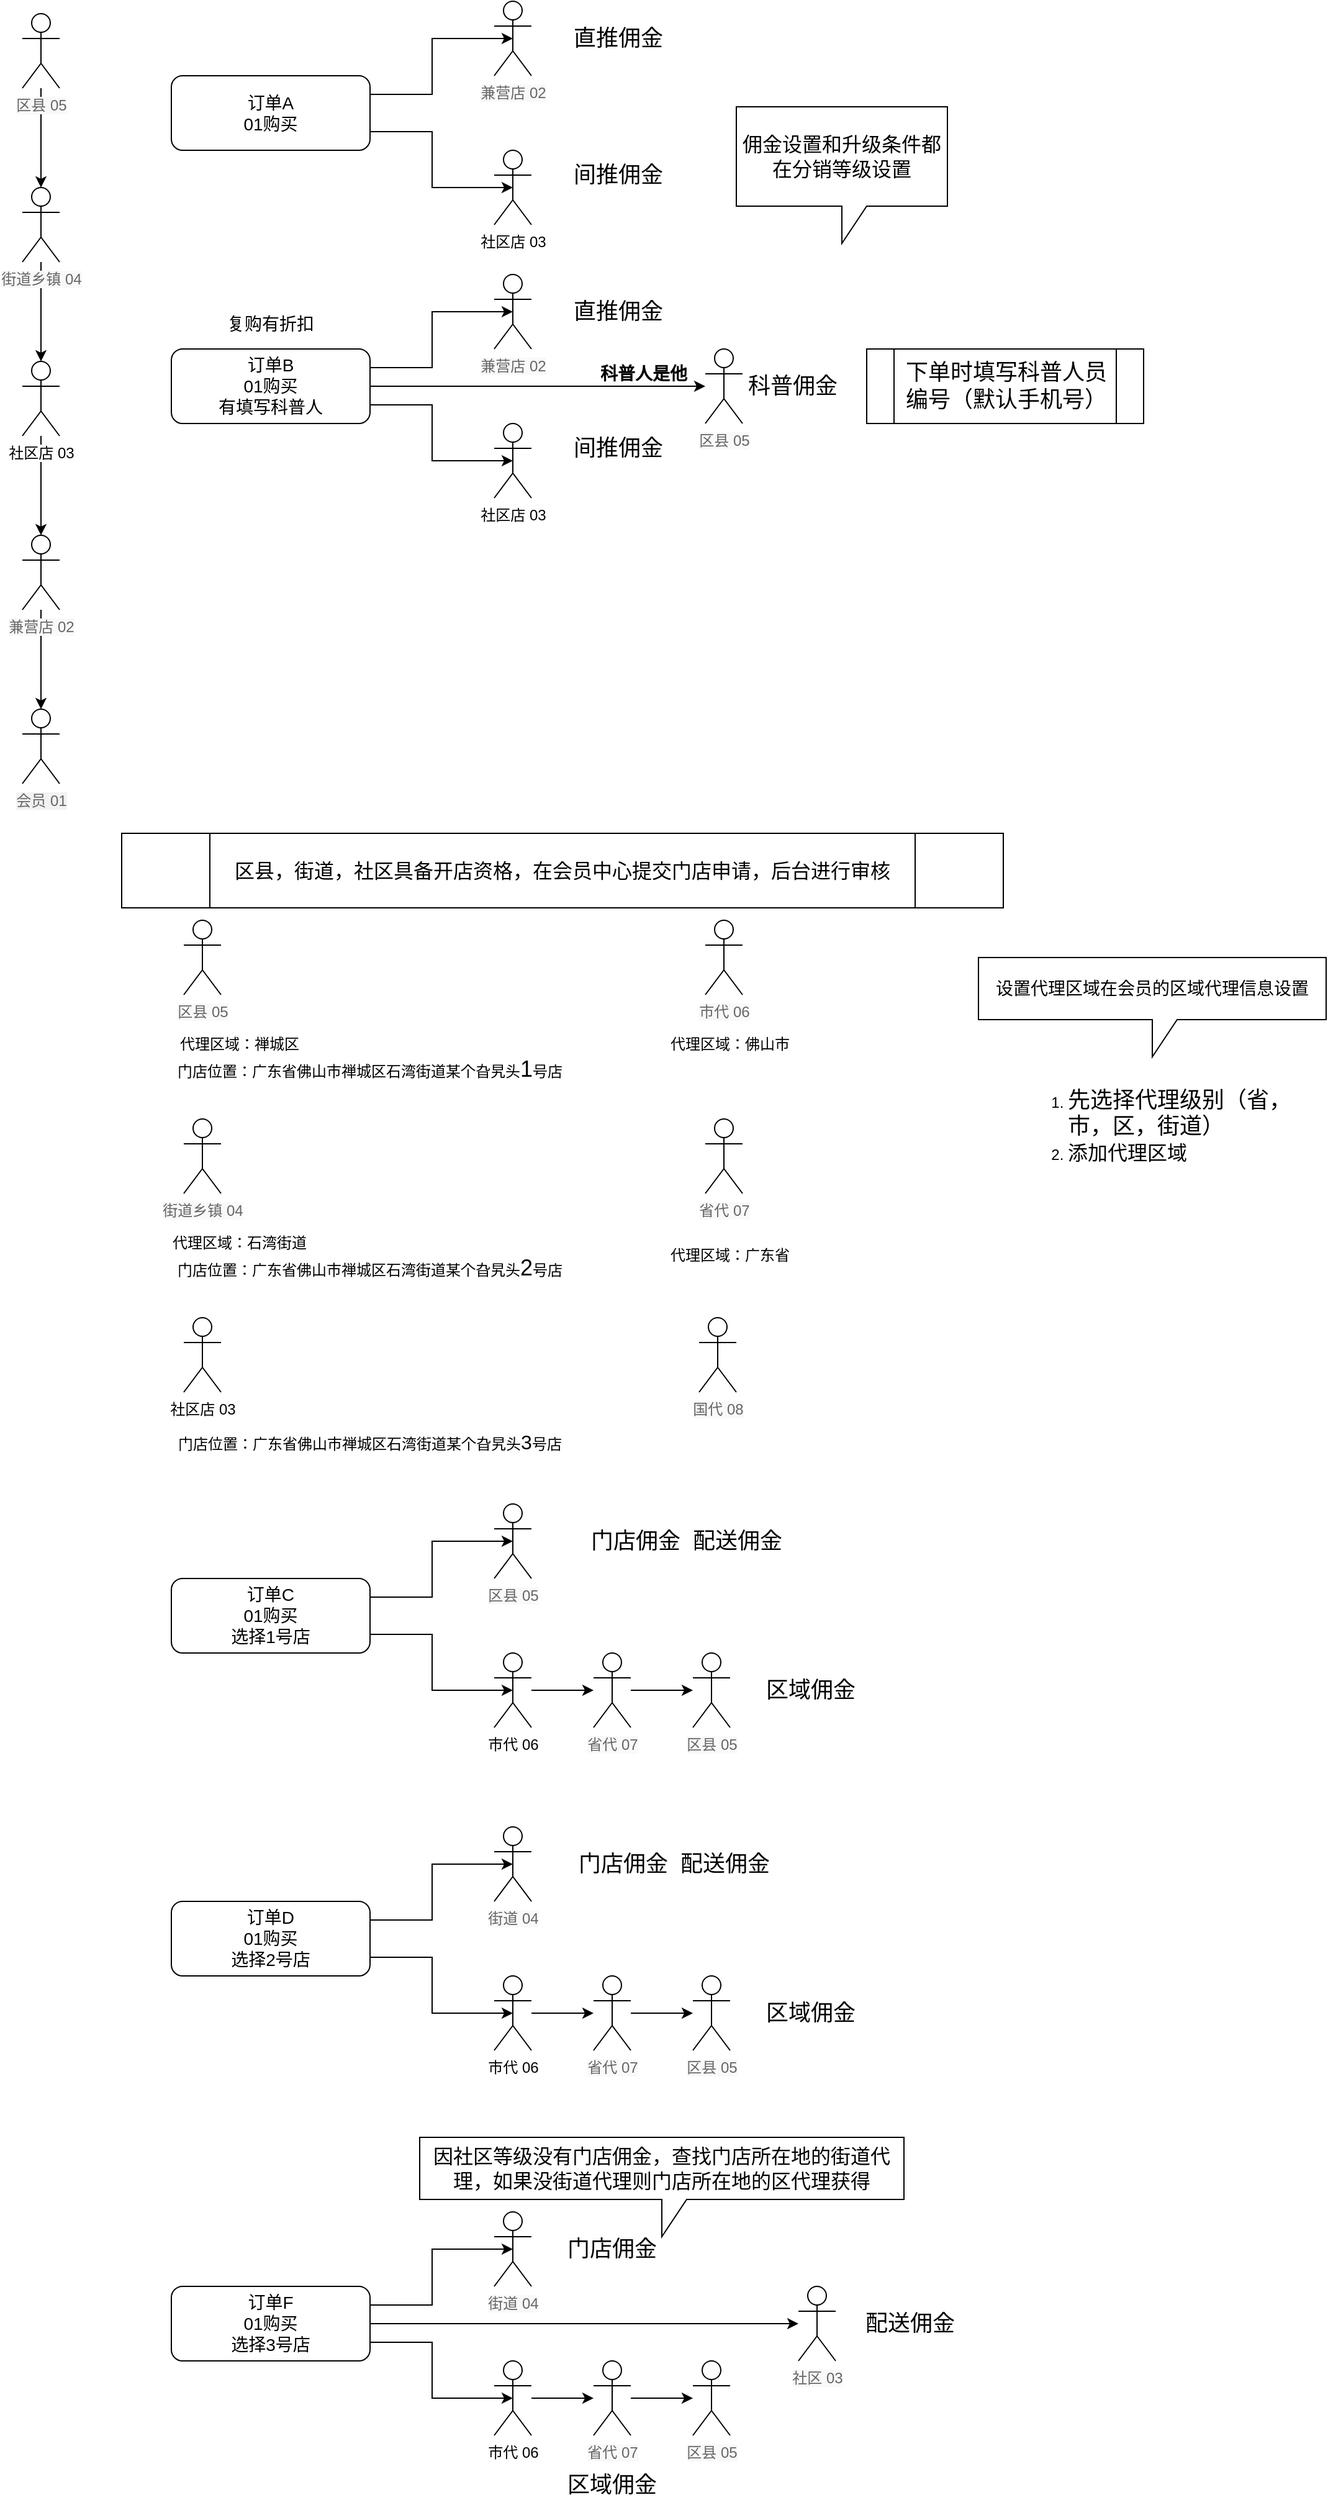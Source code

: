 <mxfile version="12.6.6" type="github"><diagram id="_YipPkewyBk34bMuq43o" name="Page-1"><mxGraphModel dx="1278" dy="548" grid="1" gridSize="10" guides="1" tooltips="1" connect="1" arrows="1" fold="1" page="1" pageScale="1" pageWidth="1654" pageHeight="2336" math="0" shadow="0"><root><mxCell id="0"/><mxCell id="1" parent="0"/><mxCell id="rCLYXN7DCDHgUodaoLz5-3" value="" style="edgeStyle=orthogonalEdgeStyle;rounded=0;orthogonalLoop=1;jettySize=auto;html=1;" edge="1" parent="1" source="rCLYXN7DCDHgUodaoLz5-1" target="rCLYXN7DCDHgUodaoLz5-2"><mxGeometry relative="1" as="geometry"/></mxCell><mxCell id="rCLYXN7DCDHgUodaoLz5-1" value="&lt;span style=&quot;color: rgb(102 , 102 , 102) ; background-color: rgb(249 , 249 , 249)&quot;&gt;区县 05&lt;/span&gt;" style="shape=umlActor;verticalLabelPosition=bottom;labelBackgroundColor=#ffffff;verticalAlign=top;html=1;outlineConnect=0;" vertex="1" parent="1"><mxGeometry x="80" y="60" width="30" height="60" as="geometry"/></mxCell><mxCell id="rCLYXN7DCDHgUodaoLz5-5" value="" style="edgeStyle=orthogonalEdgeStyle;rounded=0;orthogonalLoop=1;jettySize=auto;html=1;" edge="1" parent="1" source="rCLYXN7DCDHgUodaoLz5-2" target="rCLYXN7DCDHgUodaoLz5-4"><mxGeometry relative="1" as="geometry"/></mxCell><mxCell id="rCLYXN7DCDHgUodaoLz5-2" value="&lt;span style=&quot;color: rgb(102 , 102 , 102) ; background-color: rgb(249 , 249 , 249)&quot;&gt;街道乡镇 04&lt;/span&gt;" style="shape=umlActor;verticalLabelPosition=bottom;labelBackgroundColor=#ffffff;verticalAlign=top;html=1;outlineConnect=0;" vertex="1" parent="1"><mxGeometry x="80" y="200" width="30" height="60" as="geometry"/></mxCell><mxCell id="rCLYXN7DCDHgUodaoLz5-7" value="" style="edgeStyle=orthogonalEdgeStyle;rounded=0;orthogonalLoop=1;jettySize=auto;html=1;" edge="1" parent="1" source="rCLYXN7DCDHgUodaoLz5-4" target="rCLYXN7DCDHgUodaoLz5-6"><mxGeometry relative="1" as="geometry"/></mxCell><mxCell id="rCLYXN7DCDHgUodaoLz5-4" value="社区店 03" style="shape=umlActor;verticalLabelPosition=bottom;labelBackgroundColor=#ffffff;verticalAlign=top;html=1;outlineConnect=0;" vertex="1" parent="1"><mxGeometry x="80" y="340" width="30" height="60" as="geometry"/></mxCell><mxCell id="rCLYXN7DCDHgUodaoLz5-9" value="" style="edgeStyle=orthogonalEdgeStyle;rounded=0;orthogonalLoop=1;jettySize=auto;html=1;" edge="1" parent="1" source="rCLYXN7DCDHgUodaoLz5-6" target="rCLYXN7DCDHgUodaoLz5-8"><mxGeometry relative="1" as="geometry"/></mxCell><mxCell id="rCLYXN7DCDHgUodaoLz5-6" value="&lt;span style=&quot;color: rgb(102 , 102 , 102) ; background-color: rgb(249 , 249 , 249)&quot;&gt;兼营店 02&lt;/span&gt;" style="shape=umlActor;verticalLabelPosition=bottom;labelBackgroundColor=#ffffff;verticalAlign=top;html=1;outlineConnect=0;" vertex="1" parent="1"><mxGeometry x="80" y="480" width="30" height="60" as="geometry"/></mxCell><mxCell id="rCLYXN7DCDHgUodaoLz5-8" value="&lt;span style=&quot;color: rgb(102 , 102 , 102) ; background-color: rgb(242 , 242 , 242)&quot;&gt;会员 01&lt;/span&gt;" style="shape=umlActor;verticalLabelPosition=bottom;labelBackgroundColor=#ffffff;verticalAlign=top;html=1;outlineConnect=0;" vertex="1" parent="1"><mxGeometry x="80" y="620" width="30" height="60" as="geometry"/></mxCell><mxCell id="rCLYXN7DCDHgUodaoLz5-15" style="edgeStyle=orthogonalEdgeStyle;rounded=0;orthogonalLoop=1;jettySize=auto;html=1;exitX=1;exitY=0.25;exitDx=0;exitDy=0;entryX=0.5;entryY=0.5;entryDx=0;entryDy=0;entryPerimeter=0;" edge="1" parent="1" source="rCLYXN7DCDHgUodaoLz5-10" target="rCLYXN7DCDHgUodaoLz5-13"><mxGeometry relative="1" as="geometry"/></mxCell><mxCell id="rCLYXN7DCDHgUodaoLz5-17" style="edgeStyle=orthogonalEdgeStyle;rounded=0;orthogonalLoop=1;jettySize=auto;html=1;exitX=1;exitY=0.75;exitDx=0;exitDy=0;entryX=0.5;entryY=0.5;entryDx=0;entryDy=0;entryPerimeter=0;" edge="1" parent="1" source="rCLYXN7DCDHgUodaoLz5-10" target="rCLYXN7DCDHgUodaoLz5-14"><mxGeometry relative="1" as="geometry"><Array as="points"><mxPoint x="410" y="155"/><mxPoint x="410" y="200"/><mxPoint x="475" y="200"/></Array></mxGeometry></mxCell><mxCell id="rCLYXN7DCDHgUodaoLz5-10" value="&lt;font style=&quot;font-size: 14px&quot;&gt;订单A&lt;br&gt;01购买&lt;/font&gt;" style="rounded=1;whiteSpace=wrap;html=1;" vertex="1" parent="1"><mxGeometry x="200" y="110" width="160" height="60" as="geometry"/></mxCell><mxCell id="rCLYXN7DCDHgUodaoLz5-13" value="&lt;span style=&quot;color: rgb(102 , 102 , 102) ; background-color: rgb(249 , 249 , 249)&quot;&gt;兼营店 02&lt;/span&gt;" style="shape=umlActor;verticalLabelPosition=bottom;labelBackgroundColor=#ffffff;verticalAlign=top;html=1;outlineConnect=0;" vertex="1" parent="1"><mxGeometry x="460" y="50" width="30" height="60" as="geometry"/></mxCell><mxCell id="rCLYXN7DCDHgUodaoLz5-14" value="社区店 03" style="shape=umlActor;verticalLabelPosition=bottom;labelBackgroundColor=#ffffff;verticalAlign=top;html=1;outlineConnect=0;" vertex="1" parent="1"><mxGeometry x="460" y="170" width="30" height="60" as="geometry"/></mxCell><mxCell id="rCLYXN7DCDHgUodaoLz5-19" value="&lt;font style=&quot;font-size: 18px&quot;&gt;直推佣金&lt;/font&gt;" style="text;html=1;strokeColor=none;fillColor=none;align=center;verticalAlign=middle;whiteSpace=wrap;rounded=0;" vertex="1" parent="1"><mxGeometry x="520" y="70" width="80" height="20" as="geometry"/></mxCell><mxCell id="rCLYXN7DCDHgUodaoLz5-20" value="&lt;font style=&quot;font-size: 18px&quot;&gt;间推佣金&lt;/font&gt;" style="text;html=1;strokeColor=none;fillColor=none;align=center;verticalAlign=middle;whiteSpace=wrap;rounded=0;" vertex="1" parent="1"><mxGeometry x="520" y="180" width="80" height="20" as="geometry"/></mxCell><mxCell id="rCLYXN7DCDHgUodaoLz5-21" style="edgeStyle=orthogonalEdgeStyle;rounded=0;orthogonalLoop=1;jettySize=auto;html=1;exitX=1;exitY=0.25;exitDx=0;exitDy=0;entryX=0.5;entryY=0.5;entryDx=0;entryDy=0;entryPerimeter=0;" edge="1" parent="1" source="rCLYXN7DCDHgUodaoLz5-23" target="rCLYXN7DCDHgUodaoLz5-24"><mxGeometry relative="1" as="geometry"/></mxCell><mxCell id="rCLYXN7DCDHgUodaoLz5-22" style="edgeStyle=orthogonalEdgeStyle;rounded=0;orthogonalLoop=1;jettySize=auto;html=1;exitX=1;exitY=0.75;exitDx=0;exitDy=0;entryX=0.5;entryY=0.5;entryDx=0;entryDy=0;entryPerimeter=0;" edge="1" parent="1" source="rCLYXN7DCDHgUodaoLz5-23" target="rCLYXN7DCDHgUodaoLz5-25"><mxGeometry relative="1" as="geometry"><Array as="points"><mxPoint x="410" y="375"/><mxPoint x="410" y="420"/><mxPoint x="475" y="420"/></Array></mxGeometry></mxCell><mxCell id="rCLYXN7DCDHgUodaoLz5-29" style="edgeStyle=orthogonalEdgeStyle;rounded=0;orthogonalLoop=1;jettySize=auto;html=1;exitX=1;exitY=0.5;exitDx=0;exitDy=0;" edge="1" parent="1" source="rCLYXN7DCDHgUodaoLz5-23" target="rCLYXN7DCDHgUodaoLz5-28"><mxGeometry relative="1" as="geometry"/></mxCell><mxCell id="rCLYXN7DCDHgUodaoLz5-30" value="&lt;font style=&quot;font-size: 14px&quot;&gt;&lt;b&gt;科普人是他&lt;/b&gt;&lt;/font&gt;" style="text;html=1;align=center;verticalAlign=middle;resizable=0;points=[];labelBackgroundColor=#ffffff;" vertex="1" connectable="0" parent="rCLYXN7DCDHgUodaoLz5-29"><mxGeometry x="0.123" y="-2" relative="1" as="geometry"><mxPoint x="68" y="-12" as="offset"/></mxGeometry></mxCell><mxCell id="rCLYXN7DCDHgUodaoLz5-23" value="&lt;font style=&quot;font-size: 14px&quot;&gt;订单B&lt;br&gt;01购买&lt;br&gt;有填写科普人&lt;/font&gt;" style="rounded=1;whiteSpace=wrap;html=1;" vertex="1" parent="1"><mxGeometry x="200" y="330" width="160" height="60" as="geometry"/></mxCell><mxCell id="rCLYXN7DCDHgUodaoLz5-24" value="&lt;span style=&quot;color: rgb(102 , 102 , 102) ; background-color: rgb(249 , 249 , 249)&quot;&gt;兼营店 02&lt;/span&gt;" style="shape=umlActor;verticalLabelPosition=bottom;labelBackgroundColor=#ffffff;verticalAlign=top;html=1;outlineConnect=0;" vertex="1" parent="1"><mxGeometry x="460" y="270" width="30" height="60" as="geometry"/></mxCell><mxCell id="rCLYXN7DCDHgUodaoLz5-25" value="社区店 03" style="shape=umlActor;verticalLabelPosition=bottom;labelBackgroundColor=#ffffff;verticalAlign=top;html=1;outlineConnect=0;" vertex="1" parent="1"><mxGeometry x="460" y="390" width="30" height="60" as="geometry"/></mxCell><mxCell id="rCLYXN7DCDHgUodaoLz5-26" value="&lt;font style=&quot;font-size: 18px&quot;&gt;直推佣金&lt;/font&gt;" style="text;html=1;strokeColor=none;fillColor=none;align=center;verticalAlign=middle;whiteSpace=wrap;rounded=0;" vertex="1" parent="1"><mxGeometry x="520" y="290" width="80" height="20" as="geometry"/></mxCell><mxCell id="rCLYXN7DCDHgUodaoLz5-27" value="&lt;font style=&quot;font-size: 18px&quot;&gt;间推佣金&lt;/font&gt;" style="text;html=1;strokeColor=none;fillColor=none;align=center;verticalAlign=middle;whiteSpace=wrap;rounded=0;" vertex="1" parent="1"><mxGeometry x="520" y="400" width="80" height="20" as="geometry"/></mxCell><mxCell id="rCLYXN7DCDHgUodaoLz5-28" value="&lt;span style=&quot;color: rgb(102 , 102 , 102) ; background-color: rgb(249 , 249 , 249)&quot;&gt;区县 05&lt;/span&gt;" style="shape=umlActor;verticalLabelPosition=bottom;labelBackgroundColor=#ffffff;verticalAlign=top;html=1;outlineConnect=0;" vertex="1" parent="1"><mxGeometry x="630" y="330" width="30" height="60" as="geometry"/></mxCell><mxCell id="rCLYXN7DCDHgUodaoLz5-31" value="&lt;font style=&quot;font-size: 18px&quot;&gt;科普佣金&lt;/font&gt;" style="text;html=1;align=center;verticalAlign=middle;resizable=0;points=[];autosize=1;" vertex="1" parent="1"><mxGeometry x="655" y="350" width="90" height="20" as="geometry"/></mxCell><mxCell id="rCLYXN7DCDHgUodaoLz5-34" value="&lt;font style=&quot;font-size: 14px&quot;&gt;复购有折扣&lt;/font&gt;" style="text;html=1;strokeColor=none;fillColor=none;align=center;verticalAlign=middle;whiteSpace=wrap;rounded=0;" vertex="1" parent="1"><mxGeometry x="240" y="300" width="80" height="20" as="geometry"/></mxCell><mxCell id="rCLYXN7DCDHgUodaoLz5-37" value="&lt;span style=&quot;color: rgb(102 , 102 , 102) ; background-color: rgb(249 , 249 , 249)&quot;&gt;区县 05&lt;/span&gt;" style="shape=umlActor;verticalLabelPosition=bottom;labelBackgroundColor=#ffffff;verticalAlign=top;html=1;outlineConnect=0;" vertex="1" parent="1"><mxGeometry x="210" y="790" width="30" height="60" as="geometry"/></mxCell><mxCell id="rCLYXN7DCDHgUodaoLz5-38" value="&lt;span style=&quot;color: rgb(102 , 102 , 102) ; background-color: rgb(249 , 249 , 249)&quot;&gt;街道乡镇 04&lt;/span&gt;" style="shape=umlActor;verticalLabelPosition=bottom;labelBackgroundColor=#ffffff;verticalAlign=top;html=1;outlineConnect=0;" vertex="1" parent="1"><mxGeometry x="210" y="950" width="30" height="60" as="geometry"/></mxCell><mxCell id="rCLYXN7DCDHgUodaoLz5-39" value="社区店 03" style="shape=umlActor;verticalLabelPosition=bottom;labelBackgroundColor=#ffffff;verticalAlign=top;html=1;outlineConnect=0;" vertex="1" parent="1"><mxGeometry x="210" y="1110" width="30" height="60" as="geometry"/></mxCell><mxCell id="rCLYXN7DCDHgUodaoLz5-41" value="&lt;span style=&quot;font-size: 18px ; white-space: normal&quot;&gt;下单时填写&lt;/span&gt;&lt;span style=&quot;font-size: 18px ; white-space: normal&quot;&gt;科普人员编号（默认手机号）&lt;/span&gt;" style="shape=process;whiteSpace=wrap;html=1;backgroundOutline=1;" vertex="1" parent="1"><mxGeometry x="760" y="330" width="223" height="60" as="geometry"/></mxCell><mxCell id="rCLYXN7DCDHgUodaoLz5-42" value="&lt;font size=&quot;3&quot;&gt;区县，街道，社区具备开店资格，在会员中心提交门店申请，后台进行审核&lt;/font&gt;" style="shape=process;whiteSpace=wrap;html=1;backgroundOutline=1;" vertex="1" parent="1"><mxGeometry x="160" y="720" width="710" height="60" as="geometry"/></mxCell><mxCell id="rCLYXN7DCDHgUodaoLz5-45" value="&lt;font style=&quot;font-size: 14px&quot;&gt;设置代理区域在会员的区域代理信息设置&lt;/font&gt;" style="shape=callout;whiteSpace=wrap;html=1;perimeter=calloutPerimeter;" vertex="1" parent="1"><mxGeometry x="850" y="820" width="280" height="80" as="geometry"/></mxCell><mxCell id="rCLYXN7DCDHgUodaoLz5-48" value="&lt;ol&gt;&lt;li&gt;&lt;font style=&quot;font-size: 18px&quot;&gt;先选择代理级别（省，市，区，街道）&lt;/font&gt;&lt;/li&gt;&lt;li&gt;&lt;font size=&quot;3&quot;&gt;添加代理区域&lt;/font&gt;&lt;/li&gt;&lt;/ol&gt;" style="text;strokeColor=none;fillColor=none;html=1;whiteSpace=wrap;verticalAlign=middle;overflow=hidden;" vertex="1" parent="1"><mxGeometry x="880" y="910" width="240" height="80" as="geometry"/></mxCell><mxCell id="rCLYXN7DCDHgUodaoLz5-49" value="&lt;font size=&quot;3&quot;&gt;佣金设置和升级条件都在分销等级设置&lt;/font&gt;" style="shape=callout;whiteSpace=wrap;html=1;perimeter=calloutPerimeter;" vertex="1" parent="1"><mxGeometry x="655" y="135" width="170" height="110" as="geometry"/></mxCell><mxCell id="rCLYXN7DCDHgUodaoLz5-50" value="代理区域：禅城区" style="text;html=1;strokeColor=none;fillColor=none;align=center;verticalAlign=middle;whiteSpace=wrap;rounded=0;" vertex="1" parent="1"><mxGeometry x="200" y="880" width="110" height="20" as="geometry"/></mxCell><mxCell id="rCLYXN7DCDHgUodaoLz5-51" value="代理区域：石湾街道" style="text;html=1;strokeColor=none;fillColor=none;align=center;verticalAlign=middle;whiteSpace=wrap;rounded=0;" vertex="1" parent="1"><mxGeometry x="200" y="1040" width="110" height="20" as="geometry"/></mxCell><mxCell id="rCLYXN7DCDHgUodaoLz5-52" value="门店位置：广东省佛山市禅城区石湾街道某个旮旯头&lt;font style=&quot;font-size: 18px&quot;&gt;1&lt;/font&gt;号店" style="text;html=1;strokeColor=none;fillColor=none;align=center;verticalAlign=middle;whiteSpace=wrap;rounded=0;" vertex="1" parent="1"><mxGeometry x="200" y="900" width="320" height="20" as="geometry"/></mxCell><mxCell id="rCLYXN7DCDHgUodaoLz5-54" value="门店位置：广东省佛山市禅城区石湾街道某个旮旯头&lt;font style=&quot;font-size: 18px&quot;&gt;2&lt;/font&gt;号店" style="text;html=1;strokeColor=none;fillColor=none;align=center;verticalAlign=middle;whiteSpace=wrap;rounded=0;" vertex="1" parent="1"><mxGeometry x="200" y="1060" width="320" height="20" as="geometry"/></mxCell><mxCell id="rCLYXN7DCDHgUodaoLz5-55" value="门店位置：广东省佛山市禅城区石湾街道某个旮旯头&lt;font size=&quot;3&quot;&gt;3&lt;/font&gt;号店" style="text;html=1;strokeColor=none;fillColor=none;align=center;verticalAlign=middle;whiteSpace=wrap;rounded=0;" vertex="1" parent="1"><mxGeometry x="200" y="1200" width="320" height="20" as="geometry"/></mxCell><mxCell id="rCLYXN7DCDHgUodaoLz5-56" value="&lt;span style=&quot;color: rgb(102 , 102 , 102) ; background-color: rgb(249 , 249 , 249)&quot;&gt;市代 06&lt;/span&gt;" style="shape=umlActor;verticalLabelPosition=bottom;labelBackgroundColor=#ffffff;verticalAlign=top;html=1;outlineConnect=0;" vertex="1" parent="1"><mxGeometry x="630" y="790" width="30" height="60" as="geometry"/></mxCell><mxCell id="rCLYXN7DCDHgUodaoLz5-60" value="&lt;font color=&quot;#666666&quot;&gt;&lt;span style=&quot;background-color: rgb(249 , 249 , 249)&quot;&gt;省代 07&lt;/span&gt;&lt;/font&gt;" style="shape=umlActor;verticalLabelPosition=bottom;labelBackgroundColor=#ffffff;verticalAlign=top;html=1;outlineConnect=0;" vertex="1" parent="1"><mxGeometry x="630" y="950" width="30" height="60" as="geometry"/></mxCell><mxCell id="rCLYXN7DCDHgUodaoLz5-62" value="代理区域：佛山市" style="text;html=1;strokeColor=none;fillColor=none;align=center;verticalAlign=middle;whiteSpace=wrap;rounded=0;" vertex="1" parent="1"><mxGeometry x="595" y="880" width="110" height="20" as="geometry"/></mxCell><mxCell id="rCLYXN7DCDHgUodaoLz5-63" value="代理区域：广东省" style="text;html=1;strokeColor=none;fillColor=none;align=center;verticalAlign=middle;whiteSpace=wrap;rounded=0;" vertex="1" parent="1"><mxGeometry x="595" y="1050" width="110" height="20" as="geometry"/></mxCell><mxCell id="rCLYXN7DCDHgUodaoLz5-64" style="edgeStyle=orthogonalEdgeStyle;rounded=0;orthogonalLoop=1;jettySize=auto;html=1;exitX=1;exitY=0.25;exitDx=0;exitDy=0;entryX=0.5;entryY=0.5;entryDx=0;entryDy=0;entryPerimeter=0;" edge="1" parent="1" source="rCLYXN7DCDHgUodaoLz5-68" target="rCLYXN7DCDHgUodaoLz5-69"><mxGeometry relative="1" as="geometry"/></mxCell><mxCell id="rCLYXN7DCDHgUodaoLz5-65" style="edgeStyle=orthogonalEdgeStyle;rounded=0;orthogonalLoop=1;jettySize=auto;html=1;exitX=1;exitY=0.75;exitDx=0;exitDy=0;entryX=0.5;entryY=0.5;entryDx=0;entryDy=0;entryPerimeter=0;" edge="1" parent="1" source="rCLYXN7DCDHgUodaoLz5-68" target="rCLYXN7DCDHgUodaoLz5-70"><mxGeometry relative="1" as="geometry"><Array as="points"><mxPoint x="410" y="1365"/><mxPoint x="410" y="1410"/><mxPoint x="475" y="1410"/></Array></mxGeometry></mxCell><mxCell id="rCLYXN7DCDHgUodaoLz5-68" value="&lt;font style=&quot;font-size: 14px&quot;&gt;订单C&lt;br&gt;01购买&lt;br&gt;选择1号店&lt;br&gt;&lt;/font&gt;" style="rounded=1;whiteSpace=wrap;html=1;" vertex="1" parent="1"><mxGeometry x="200" y="1320" width="160" height="60" as="geometry"/></mxCell><mxCell id="rCLYXN7DCDHgUodaoLz5-69" value="&lt;span style=&quot;color: rgb(102 , 102 , 102) ; background-color: rgb(249 , 249 , 249)&quot;&gt;区县 05&lt;/span&gt;" style="shape=umlActor;verticalLabelPosition=bottom;labelBackgroundColor=#ffffff;verticalAlign=top;html=1;outlineConnect=0;" vertex="1" parent="1"><mxGeometry x="460" y="1260" width="30" height="60" as="geometry"/></mxCell><mxCell id="rCLYXN7DCDHgUodaoLz5-82" value="" style="edgeStyle=orthogonalEdgeStyle;rounded=0;orthogonalLoop=1;jettySize=auto;html=1;" edge="1" parent="1" source="rCLYXN7DCDHgUodaoLz5-70" target="rCLYXN7DCDHgUodaoLz5-73"><mxGeometry relative="1" as="geometry"/></mxCell><mxCell id="rCLYXN7DCDHgUodaoLz5-70" value="市代 06" style="shape=umlActor;verticalLabelPosition=bottom;labelBackgroundColor=#ffffff;verticalAlign=top;html=1;outlineConnect=0;" vertex="1" parent="1"><mxGeometry x="460" y="1380" width="30" height="60" as="geometry"/></mxCell><mxCell id="rCLYXN7DCDHgUodaoLz5-71" value="&lt;span style=&quot;font-size: 18px&quot;&gt;门店佣金&amp;nbsp; 配送佣金&lt;/span&gt;" style="text;html=1;strokeColor=none;fillColor=none;align=center;verticalAlign=middle;whiteSpace=wrap;rounded=0;" vertex="1" parent="1"><mxGeometry x="520" y="1280" width="190" height="20" as="geometry"/></mxCell><mxCell id="rCLYXN7DCDHgUodaoLz5-84" value="" style="edgeStyle=orthogonalEdgeStyle;rounded=0;orthogonalLoop=1;jettySize=auto;html=1;" edge="1" parent="1" source="rCLYXN7DCDHgUodaoLz5-73" target="rCLYXN7DCDHgUodaoLz5-83"><mxGeometry relative="1" as="geometry"/></mxCell><mxCell id="rCLYXN7DCDHgUodaoLz5-73" value="&lt;font color=&quot;#666666&quot;&gt;&lt;span style=&quot;background-color: rgb(249 , 249 , 249)&quot;&gt;省代 07&lt;/span&gt;&lt;/font&gt;" style="shape=umlActor;verticalLabelPosition=bottom;labelBackgroundColor=#ffffff;verticalAlign=top;html=1;outlineConnect=0;" vertex="1" parent="1"><mxGeometry x="540" y="1380" width="30" height="60" as="geometry"/></mxCell><mxCell id="rCLYXN7DCDHgUodaoLz5-79" value="&lt;span style=&quot;font-size: 18px&quot;&gt;区域佣金&lt;/span&gt;" style="text;html=1;strokeColor=none;fillColor=none;align=center;verticalAlign=middle;whiteSpace=wrap;rounded=0;" vertex="1" parent="1"><mxGeometry x="670" y="1400" width="90" height="20" as="geometry"/></mxCell><mxCell id="rCLYXN7DCDHgUodaoLz5-80" value="&lt;font color=&quot;#666666&quot;&gt;&lt;span style=&quot;background-color: rgb(249 , 249 , 249)&quot;&gt;国代 08&lt;/span&gt;&lt;/font&gt;" style="shape=umlActor;verticalLabelPosition=bottom;labelBackgroundColor=#ffffff;verticalAlign=top;html=1;outlineConnect=0;" vertex="1" parent="1"><mxGeometry x="625" y="1110" width="30" height="60" as="geometry"/></mxCell><mxCell id="rCLYXN7DCDHgUodaoLz5-83" value="&lt;span style=&quot;color: rgb(102 , 102 , 102) ; background-color: rgb(249 , 249 , 249)&quot;&gt;区县 05&lt;/span&gt;" style="shape=umlActor;verticalLabelPosition=bottom;labelBackgroundColor=#ffffff;verticalAlign=top;html=1;outlineConnect=0;" vertex="1" parent="1"><mxGeometry x="620" y="1380" width="30" height="60" as="geometry"/></mxCell><mxCell id="rCLYXN7DCDHgUodaoLz5-87" style="edgeStyle=orthogonalEdgeStyle;rounded=0;orthogonalLoop=1;jettySize=auto;html=1;exitX=1;exitY=0.25;exitDx=0;exitDy=0;entryX=0.5;entryY=0.5;entryDx=0;entryDy=0;entryPerimeter=0;" edge="1" parent="1" source="rCLYXN7DCDHgUodaoLz5-89" target="rCLYXN7DCDHgUodaoLz5-90"><mxGeometry relative="1" as="geometry"/></mxCell><mxCell id="rCLYXN7DCDHgUodaoLz5-88" style="edgeStyle=orthogonalEdgeStyle;rounded=0;orthogonalLoop=1;jettySize=auto;html=1;exitX=1;exitY=0.75;exitDx=0;exitDy=0;entryX=0.5;entryY=0.5;entryDx=0;entryDy=0;entryPerimeter=0;" edge="1" parent="1" source="rCLYXN7DCDHgUodaoLz5-89" target="rCLYXN7DCDHgUodaoLz5-92"><mxGeometry relative="1" as="geometry"><Array as="points"><mxPoint x="410" y="1625"/><mxPoint x="410" y="1670"/><mxPoint x="475" y="1670"/></Array></mxGeometry></mxCell><mxCell id="rCLYXN7DCDHgUodaoLz5-89" value="&lt;font style=&quot;font-size: 14px&quot;&gt;订单D&lt;br&gt;01购买&lt;br&gt;选择2号店&lt;br&gt;&lt;/font&gt;" style="rounded=1;whiteSpace=wrap;html=1;" vertex="1" parent="1"><mxGeometry x="200" y="1580" width="160" height="60" as="geometry"/></mxCell><mxCell id="rCLYXN7DCDHgUodaoLz5-90" value="&lt;span style=&quot;color: rgb(102 , 102 , 102) ; background-color: rgb(249 , 249 , 249)&quot;&gt;街道 04&lt;/span&gt;" style="shape=umlActor;verticalLabelPosition=bottom;labelBackgroundColor=#ffffff;verticalAlign=top;html=1;outlineConnect=0;" vertex="1" parent="1"><mxGeometry x="460" y="1520" width="30" height="60" as="geometry"/></mxCell><mxCell id="rCLYXN7DCDHgUodaoLz5-91" value="" style="edgeStyle=orthogonalEdgeStyle;rounded=0;orthogonalLoop=1;jettySize=auto;html=1;" edge="1" parent="1" source="rCLYXN7DCDHgUodaoLz5-92" target="rCLYXN7DCDHgUodaoLz5-95"><mxGeometry relative="1" as="geometry"/></mxCell><mxCell id="rCLYXN7DCDHgUodaoLz5-92" value="市代 06" style="shape=umlActor;verticalLabelPosition=bottom;labelBackgroundColor=#ffffff;verticalAlign=top;html=1;outlineConnect=0;" vertex="1" parent="1"><mxGeometry x="460" y="1640" width="30" height="60" as="geometry"/></mxCell><mxCell id="rCLYXN7DCDHgUodaoLz5-93" value="&lt;span style=&quot;font-size: 18px&quot;&gt;门店佣金&amp;nbsp; 配送佣金&lt;/span&gt;" style="text;html=1;strokeColor=none;fillColor=none;align=center;verticalAlign=middle;whiteSpace=wrap;rounded=0;" vertex="1" parent="1"><mxGeometry x="510" y="1540" width="190" height="20" as="geometry"/></mxCell><mxCell id="rCLYXN7DCDHgUodaoLz5-94" value="" style="edgeStyle=orthogonalEdgeStyle;rounded=0;orthogonalLoop=1;jettySize=auto;html=1;" edge="1" parent="1" source="rCLYXN7DCDHgUodaoLz5-95" target="rCLYXN7DCDHgUodaoLz5-97"><mxGeometry relative="1" as="geometry"/></mxCell><mxCell id="rCLYXN7DCDHgUodaoLz5-95" value="&lt;font color=&quot;#666666&quot;&gt;&lt;span style=&quot;background-color: rgb(249 , 249 , 249)&quot;&gt;省代 07&lt;/span&gt;&lt;/font&gt;" style="shape=umlActor;verticalLabelPosition=bottom;labelBackgroundColor=#ffffff;verticalAlign=top;html=1;outlineConnect=0;" vertex="1" parent="1"><mxGeometry x="540" y="1640" width="30" height="60" as="geometry"/></mxCell><mxCell id="rCLYXN7DCDHgUodaoLz5-96" value="&lt;span style=&quot;font-size: 18px&quot;&gt;区域佣金&lt;/span&gt;" style="text;html=1;strokeColor=none;fillColor=none;align=center;verticalAlign=middle;whiteSpace=wrap;rounded=0;" vertex="1" parent="1"><mxGeometry x="670" y="1660" width="90" height="20" as="geometry"/></mxCell><mxCell id="rCLYXN7DCDHgUodaoLz5-97" value="&lt;span style=&quot;color: rgb(102 , 102 , 102) ; background-color: rgb(249 , 249 , 249)&quot;&gt;区县 05&lt;/span&gt;" style="shape=umlActor;verticalLabelPosition=bottom;labelBackgroundColor=#ffffff;verticalAlign=top;html=1;outlineConnect=0;" vertex="1" parent="1"><mxGeometry x="620" y="1640" width="30" height="60" as="geometry"/></mxCell><mxCell id="rCLYXN7DCDHgUodaoLz5-98" style="edgeStyle=orthogonalEdgeStyle;rounded=0;orthogonalLoop=1;jettySize=auto;html=1;exitX=1;exitY=0.25;exitDx=0;exitDy=0;entryX=0.5;entryY=0.5;entryDx=0;entryDy=0;entryPerimeter=0;" edge="1" parent="1" source="rCLYXN7DCDHgUodaoLz5-100" target="rCLYXN7DCDHgUodaoLz5-101"><mxGeometry relative="1" as="geometry"/></mxCell><mxCell id="rCLYXN7DCDHgUodaoLz5-99" style="edgeStyle=orthogonalEdgeStyle;rounded=0;orthogonalLoop=1;jettySize=auto;html=1;exitX=1;exitY=0.75;exitDx=0;exitDy=0;entryX=0.5;entryY=0.5;entryDx=0;entryDy=0;entryPerimeter=0;" edge="1" parent="1" source="rCLYXN7DCDHgUodaoLz5-100" target="rCLYXN7DCDHgUodaoLz5-103"><mxGeometry relative="1" as="geometry"><Array as="points"><mxPoint x="410" y="1935"/><mxPoint x="410" y="1980"/><mxPoint x="475" y="1980"/></Array></mxGeometry></mxCell><mxCell id="rCLYXN7DCDHgUodaoLz5-110" style="edgeStyle=orthogonalEdgeStyle;rounded=0;orthogonalLoop=1;jettySize=auto;html=1;exitX=1;exitY=0.5;exitDx=0;exitDy=0;" edge="1" parent="1" source="rCLYXN7DCDHgUodaoLz5-100" target="rCLYXN7DCDHgUodaoLz5-109"><mxGeometry relative="1" as="geometry"/></mxCell><mxCell id="rCLYXN7DCDHgUodaoLz5-100" value="&lt;font style=&quot;font-size: 14px&quot;&gt;订单F&lt;br&gt;01购买&lt;br&gt;选择3号店&lt;br&gt;&lt;/font&gt;" style="rounded=1;whiteSpace=wrap;html=1;" vertex="1" parent="1"><mxGeometry x="200" y="1890" width="160" height="60" as="geometry"/></mxCell><mxCell id="rCLYXN7DCDHgUodaoLz5-101" value="&lt;span style=&quot;color: rgb(102 , 102 , 102) ; background-color: rgb(249 , 249 , 249)&quot;&gt;街道 04&lt;/span&gt;" style="shape=umlActor;verticalLabelPosition=bottom;labelBackgroundColor=#ffffff;verticalAlign=top;html=1;outlineConnect=0;" vertex="1" parent="1"><mxGeometry x="460" y="1830" width="30" height="60" as="geometry"/></mxCell><mxCell id="rCLYXN7DCDHgUodaoLz5-102" value="" style="edgeStyle=orthogonalEdgeStyle;rounded=0;orthogonalLoop=1;jettySize=auto;html=1;" edge="1" parent="1" source="rCLYXN7DCDHgUodaoLz5-103" target="rCLYXN7DCDHgUodaoLz5-106"><mxGeometry relative="1" as="geometry"/></mxCell><mxCell id="rCLYXN7DCDHgUodaoLz5-103" value="市代 06" style="shape=umlActor;verticalLabelPosition=bottom;labelBackgroundColor=#ffffff;verticalAlign=top;html=1;outlineConnect=0;" vertex="1" parent="1"><mxGeometry x="460" y="1950" width="30" height="60" as="geometry"/></mxCell><mxCell id="rCLYXN7DCDHgUodaoLz5-104" value="&lt;span style=&quot;font-size: 18px&quot;&gt;门店佣金&lt;/span&gt;" style="text;html=1;strokeColor=none;fillColor=none;align=center;verticalAlign=middle;whiteSpace=wrap;rounded=0;" vertex="1" parent="1"><mxGeometry x="510" y="1850" width="90" height="20" as="geometry"/></mxCell><mxCell id="rCLYXN7DCDHgUodaoLz5-105" value="" style="edgeStyle=orthogonalEdgeStyle;rounded=0;orthogonalLoop=1;jettySize=auto;html=1;" edge="1" parent="1" source="rCLYXN7DCDHgUodaoLz5-106" target="rCLYXN7DCDHgUodaoLz5-108"><mxGeometry relative="1" as="geometry"/></mxCell><mxCell id="rCLYXN7DCDHgUodaoLz5-106" value="&lt;font color=&quot;#666666&quot;&gt;&lt;span style=&quot;background-color: rgb(249 , 249 , 249)&quot;&gt;省代 07&lt;/span&gt;&lt;/font&gt;" style="shape=umlActor;verticalLabelPosition=bottom;labelBackgroundColor=#ffffff;verticalAlign=top;html=1;outlineConnect=0;" vertex="1" parent="1"><mxGeometry x="540" y="1950" width="30" height="60" as="geometry"/></mxCell><mxCell id="rCLYXN7DCDHgUodaoLz5-107" value="&lt;span style=&quot;font-size: 18px&quot;&gt;区域佣金&lt;/span&gt;" style="text;html=1;strokeColor=none;fillColor=none;align=center;verticalAlign=middle;whiteSpace=wrap;rounded=0;" vertex="1" parent="1"><mxGeometry x="510" y="2040" width="90" height="20" as="geometry"/></mxCell><mxCell id="rCLYXN7DCDHgUodaoLz5-108" value="&lt;span style=&quot;color: rgb(102 , 102 , 102) ; background-color: rgb(249 , 249 , 249)&quot;&gt;区县 05&lt;/span&gt;" style="shape=umlActor;verticalLabelPosition=bottom;labelBackgroundColor=#ffffff;verticalAlign=top;html=1;outlineConnect=0;" vertex="1" parent="1"><mxGeometry x="620" y="1950" width="30" height="60" as="geometry"/></mxCell><mxCell id="rCLYXN7DCDHgUodaoLz5-109" value="&lt;font color=&quot;#666666&quot;&gt;&lt;span style=&quot;background-color: rgb(249 , 249 , 249)&quot;&gt;社区 03&lt;/span&gt;&lt;/font&gt;" style="shape=umlActor;verticalLabelPosition=bottom;labelBackgroundColor=#ffffff;verticalAlign=top;html=1;outlineConnect=0;" vertex="1" parent="1"><mxGeometry x="705" y="1890" width="30" height="60" as="geometry"/></mxCell><mxCell id="rCLYXN7DCDHgUodaoLz5-113" value="&lt;span style=&quot;font-size: 18px&quot;&gt;配送佣金&lt;/span&gt;" style="text;html=1;strokeColor=none;fillColor=none;align=center;verticalAlign=middle;whiteSpace=wrap;rounded=0;" vertex="1" parent="1"><mxGeometry x="750" y="1910" width="90" height="20" as="geometry"/></mxCell><mxCell id="rCLYXN7DCDHgUodaoLz5-114" value="&lt;font size=&quot;3&quot;&gt;因社区等级没有门店佣金，查找门店所在地的街道代理，如果没街道代理则门店所在地的区代理获得&lt;/font&gt;" style="shape=callout;whiteSpace=wrap;html=1;perimeter=calloutPerimeter;" vertex="1" parent="1"><mxGeometry x="400" y="1770" width="390" height="80" as="geometry"/></mxCell></root></mxGraphModel></diagram></mxfile>